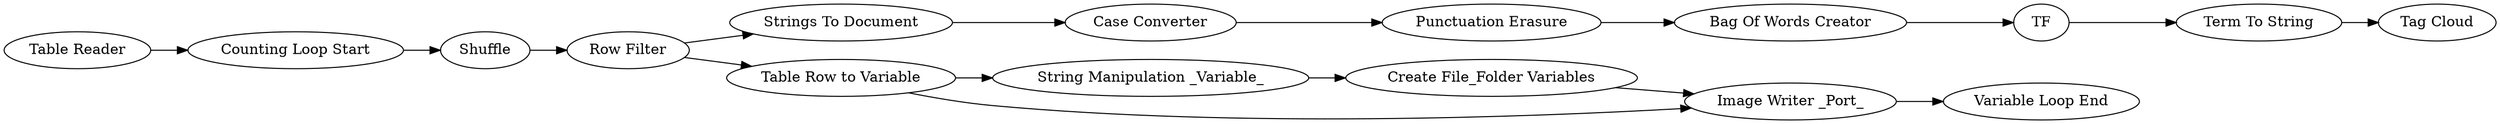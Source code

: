 digraph {
	"3049534387471710400_27" [label=Shuffle]
	"6310612702046597215_29" [label="String Manipulation _Variable_"]
	"6310612702046597215_30" [label="Create File_Folder Variables"]
	"3049534387471710400_24" [label="Row Filter"]
	"7926396630963689870_11" [label=TF]
	"6310612702046597215_28" [label="Counting Loop Start"]
	"7926396630963689870_7" [label="Punctuation Erasure"]
	"7926396630963689870_5" [label="Case Converter"]
	"7926396630963689870_3" [label="Strings To Document"]
	"6310612702046597215_31" [label="Image Writer _Port_"]
	"7926396630963689870_12" [label="Term To String"]
	"6310612702046597215_25" [label="Table Reader"]
	"6310612702046597215_32" [label="Variable Loop End"]
	"3049534387471710400_28" [label="Table Row to Variable"]
	"7926396630963689870_9" [label="Bag Of Words Creator"]
	"3049534387471710400_23" [label="Tag Cloud"]
	"6310612702046597215_29" -> "6310612702046597215_30"
	"7926396630963689870_3" -> "7926396630963689870_5"
	"3049534387471710400_28" -> "6310612702046597215_29"
	"7926396630963689870_11" -> "7926396630963689870_12"
	"6310612702046597215_28" -> "3049534387471710400_27"
	"3049534387471710400_27" -> "3049534387471710400_24"
	"7926396630963689870_5" -> "7926396630963689870_7"
	"7926396630963689870_7" -> "7926396630963689870_9"
	"3049534387471710400_24" -> "7926396630963689870_3"
	"6310612702046597215_30" -> "6310612702046597215_31"
	"7926396630963689870_12" -> "3049534387471710400_23"
	"3049534387471710400_24" -> "3049534387471710400_28"
	"7926396630963689870_9" -> "7926396630963689870_11"
	"6310612702046597215_31" -> "6310612702046597215_32"
	"3049534387471710400_28" -> "6310612702046597215_31"
	"6310612702046597215_25" -> "6310612702046597215_28"
	rankdir=LR
}
